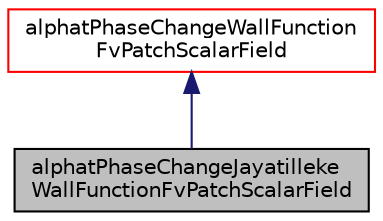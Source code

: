 digraph "alphatPhaseChangeJayatillekeWallFunctionFvPatchScalarField"
{
  bgcolor="transparent";
  edge [fontname="Helvetica",fontsize="10",labelfontname="Helvetica",labelfontsize="10"];
  node [fontname="Helvetica",fontsize="10",shape=record];
  Node1 [label="alphatPhaseChangeJayatilleke\lWallFunctionFvPatchScalarField",height=0.2,width=0.4,color="black", fillcolor="grey75", style="filled" fontcolor="black"];
  Node2 -> Node1 [dir="back",color="midnightblue",fontsize="10",style="solid",fontname="Helvetica"];
  Node2 [label="alphatPhaseChangeWallFunction\lFvPatchScalarField",height=0.2,width=0.4,color="red",URL="$classFoam_1_1compressible_1_1alphatPhaseChangeWallFunctionFvPatchScalarField.html",tooltip="Abstract base-class for all alphatWallFunctions supporting phase-change. "];
}
